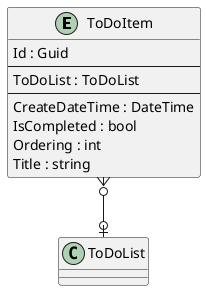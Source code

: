 @startuml

entity ToDoItem {
    Id : Guid
    --
    ToDoList : ToDoList
    ' ToDoItemKeyCodePlaceholder
    --
    CreateDateTime : DateTime
    IsCompleted : bool
    Ordering : int
    Title : string
    ' ToDoItemPropertyCodePlaceholder
}

' EntityCodePlaceholder

ToDoItem }o--o| ToDoList
' RelationshipCodePlaceholder

@enduml
